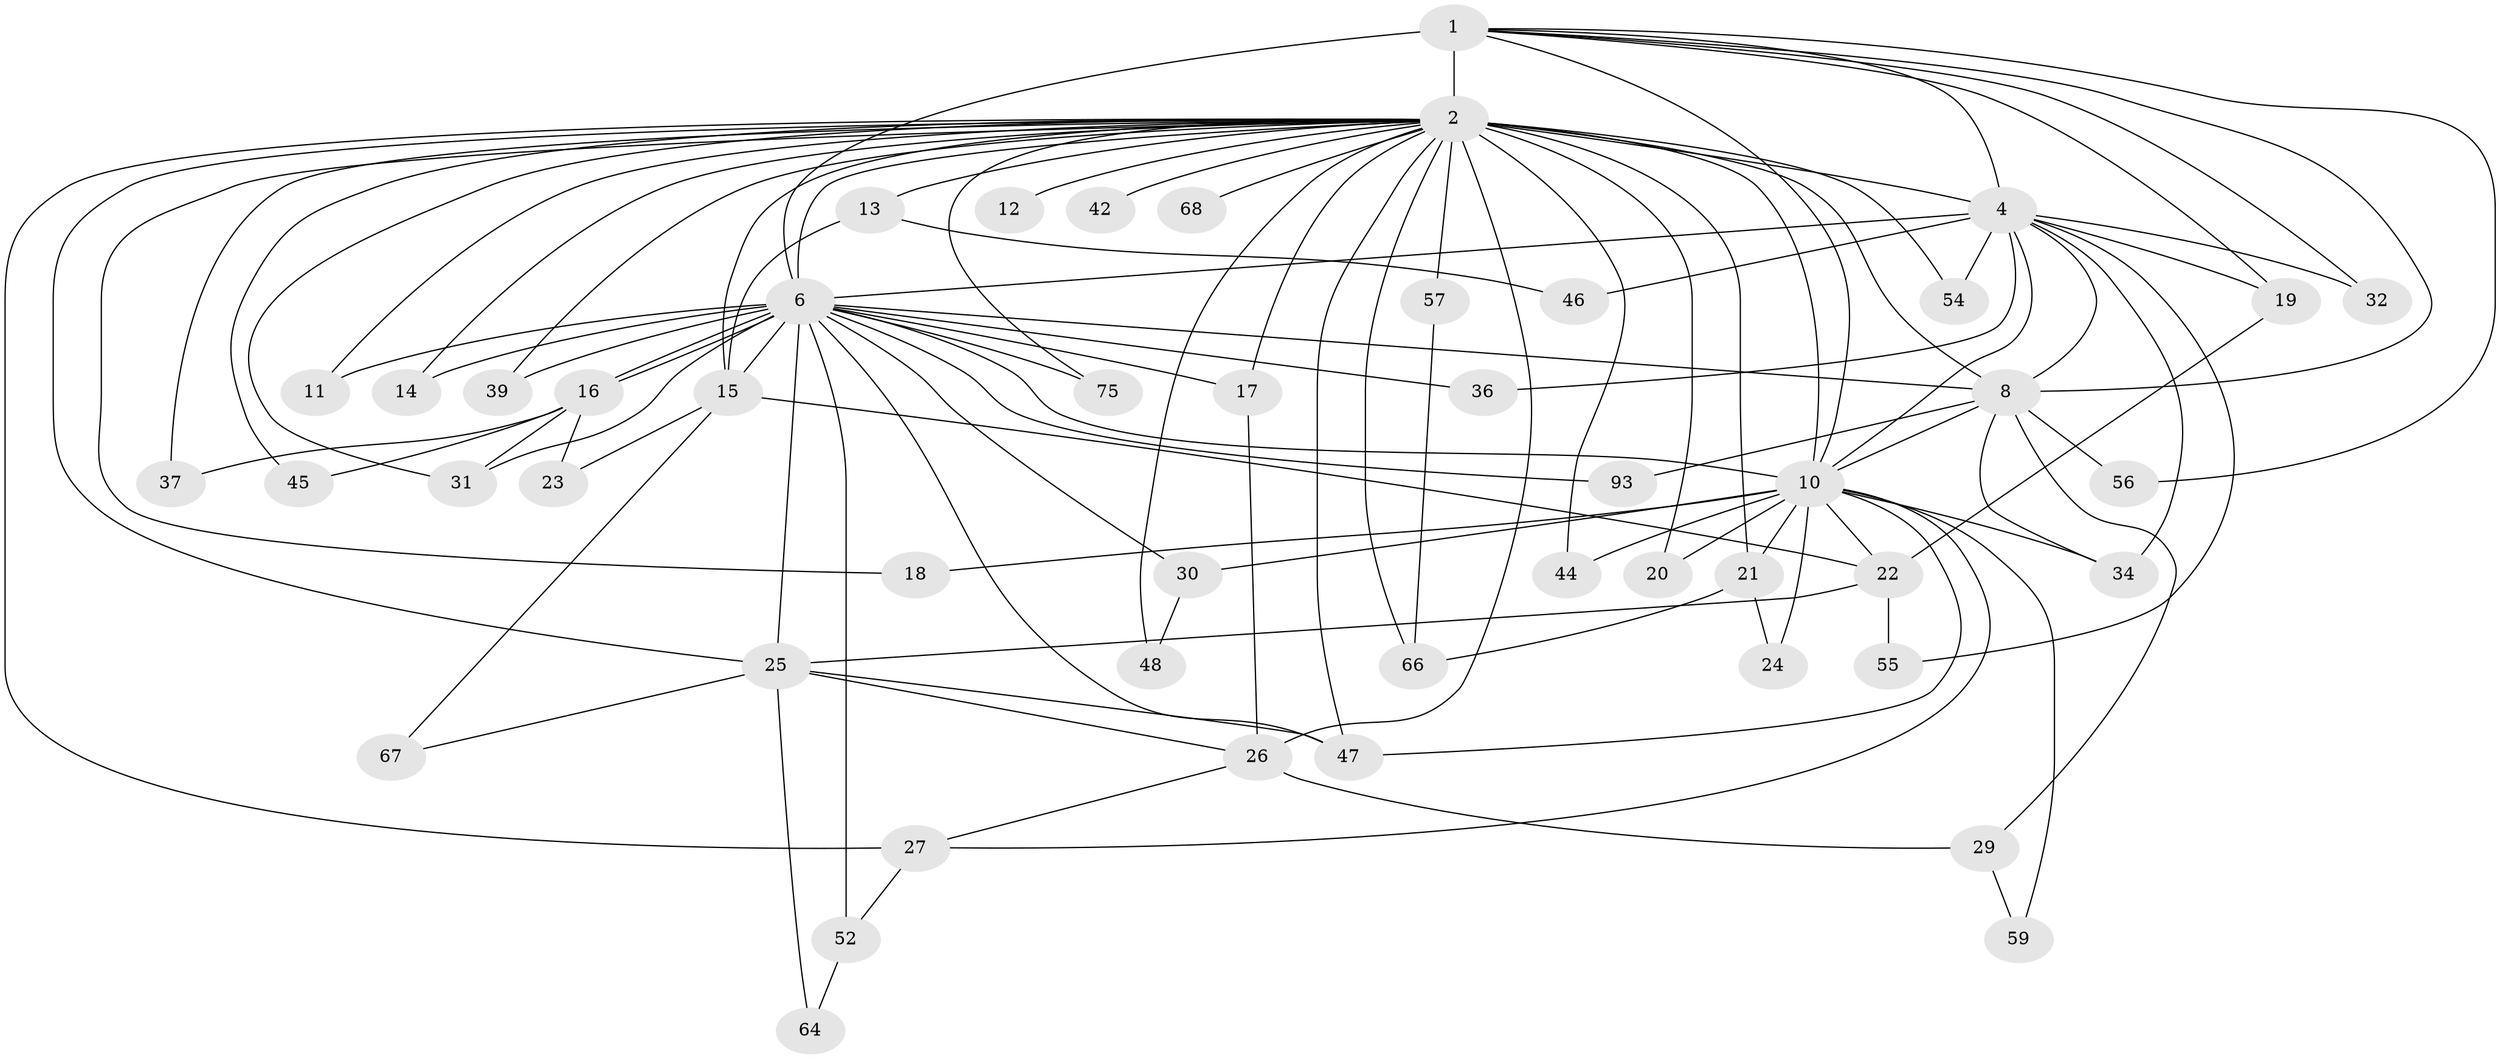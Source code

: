 // original degree distribution, {17: 0.02040816326530612, 23: 0.02040816326530612, 20: 0.01020408163265306, 19: 0.01020408163265306, 25: 0.01020408163265306, 22: 0.01020408163265306, 13: 0.01020408163265306, 27: 0.01020408163265306, 3: 0.24489795918367346, 4: 0.04081632653061224, 2: 0.5510204081632653, 5: 0.030612244897959183, 6: 0.01020408163265306, 8: 0.01020408163265306, 11: 0.01020408163265306}
// Generated by graph-tools (version 1.1) at 2025/13/03/09/25 04:13:50]
// undirected, 49 vertices, 106 edges
graph export_dot {
graph [start="1"]
  node [color=gray90,style=filled];
  1;
  2 [super="+50+83+89+35+62+43+5+3"];
  4;
  6;
  8;
  10 [super="+69+74+78+33"];
  11;
  12;
  13;
  14;
  15 [super="+51+73"];
  16 [super="+71"];
  17;
  18;
  19;
  20;
  21;
  22 [super="+38"];
  23;
  24;
  25;
  26 [super="+82+70+28+41+61+63"];
  27;
  29;
  30;
  31;
  32;
  34 [super="+72"];
  36;
  37 [super="+76"];
  39;
  42;
  44;
  45;
  46;
  47 [super="+58"];
  48;
  52;
  54;
  55;
  56;
  57;
  59;
  64;
  66 [super="+92+95"];
  67;
  68;
  75;
  93;
  1 -- 2 [weight=8];
  1 -- 4;
  1 -- 6;
  1 -- 8;
  1 -- 10 [weight=3];
  1 -- 19;
  1 -- 32;
  1 -- 56;
  2 -- 4 [weight=6];
  2 -- 6 [weight=6];
  2 -- 8 [weight=5];
  2 -- 10 [weight=10];
  2 -- 12 [weight=3];
  2 -- 25 [weight=2];
  2 -- 44;
  2 -- 66 [weight=2];
  2 -- 26 [weight=4];
  2 -- 27 [weight=2];
  2 -- 20 [weight=2];
  2 -- 11 [weight=2];
  2 -- 68 [weight=2];
  2 -- 13 [weight=2];
  2 -- 17;
  2 -- 18;
  2 -- 31;
  2 -- 37 [weight=2];
  2 -- 39 [weight=2];
  2 -- 42 [weight=2];
  2 -- 47 [weight=2];
  2 -- 48;
  2 -- 57 [weight=2];
  2 -- 14;
  2 -- 15;
  2 -- 75;
  2 -- 21;
  2 -- 45;
  2 -- 54;
  4 -- 6;
  4 -- 8;
  4 -- 10 [weight=3];
  4 -- 19;
  4 -- 32;
  4 -- 34;
  4 -- 36;
  4 -- 46;
  4 -- 54;
  4 -- 55;
  6 -- 8;
  6 -- 10;
  6 -- 11;
  6 -- 14;
  6 -- 16;
  6 -- 16;
  6 -- 17;
  6 -- 25;
  6 -- 30;
  6 -- 31;
  6 -- 36;
  6 -- 39;
  6 -- 47;
  6 -- 52;
  6 -- 75;
  6 -- 93;
  6 -- 15;
  8 -- 10;
  8 -- 29;
  8 -- 56;
  8 -- 93;
  8 -- 34;
  10 -- 18;
  10 -- 20;
  10 -- 21;
  10 -- 22;
  10 -- 24;
  10 -- 27;
  10 -- 30;
  10 -- 34;
  10 -- 44;
  10 -- 47;
  10 -- 59;
  13 -- 15;
  13 -- 46;
  15 -- 23;
  15 -- 67;
  15 -- 22;
  16 -- 23;
  16 -- 37;
  16 -- 45;
  16 -- 31;
  17 -- 26;
  19 -- 22;
  21 -- 24;
  21 -- 66;
  22 -- 55;
  22 -- 25;
  25 -- 26;
  25 -- 64;
  25 -- 67;
  25 -- 47;
  26 -- 29;
  26 -- 27;
  27 -- 52;
  29 -- 59;
  30 -- 48;
  52 -- 64;
  57 -- 66 [weight=2];
}

